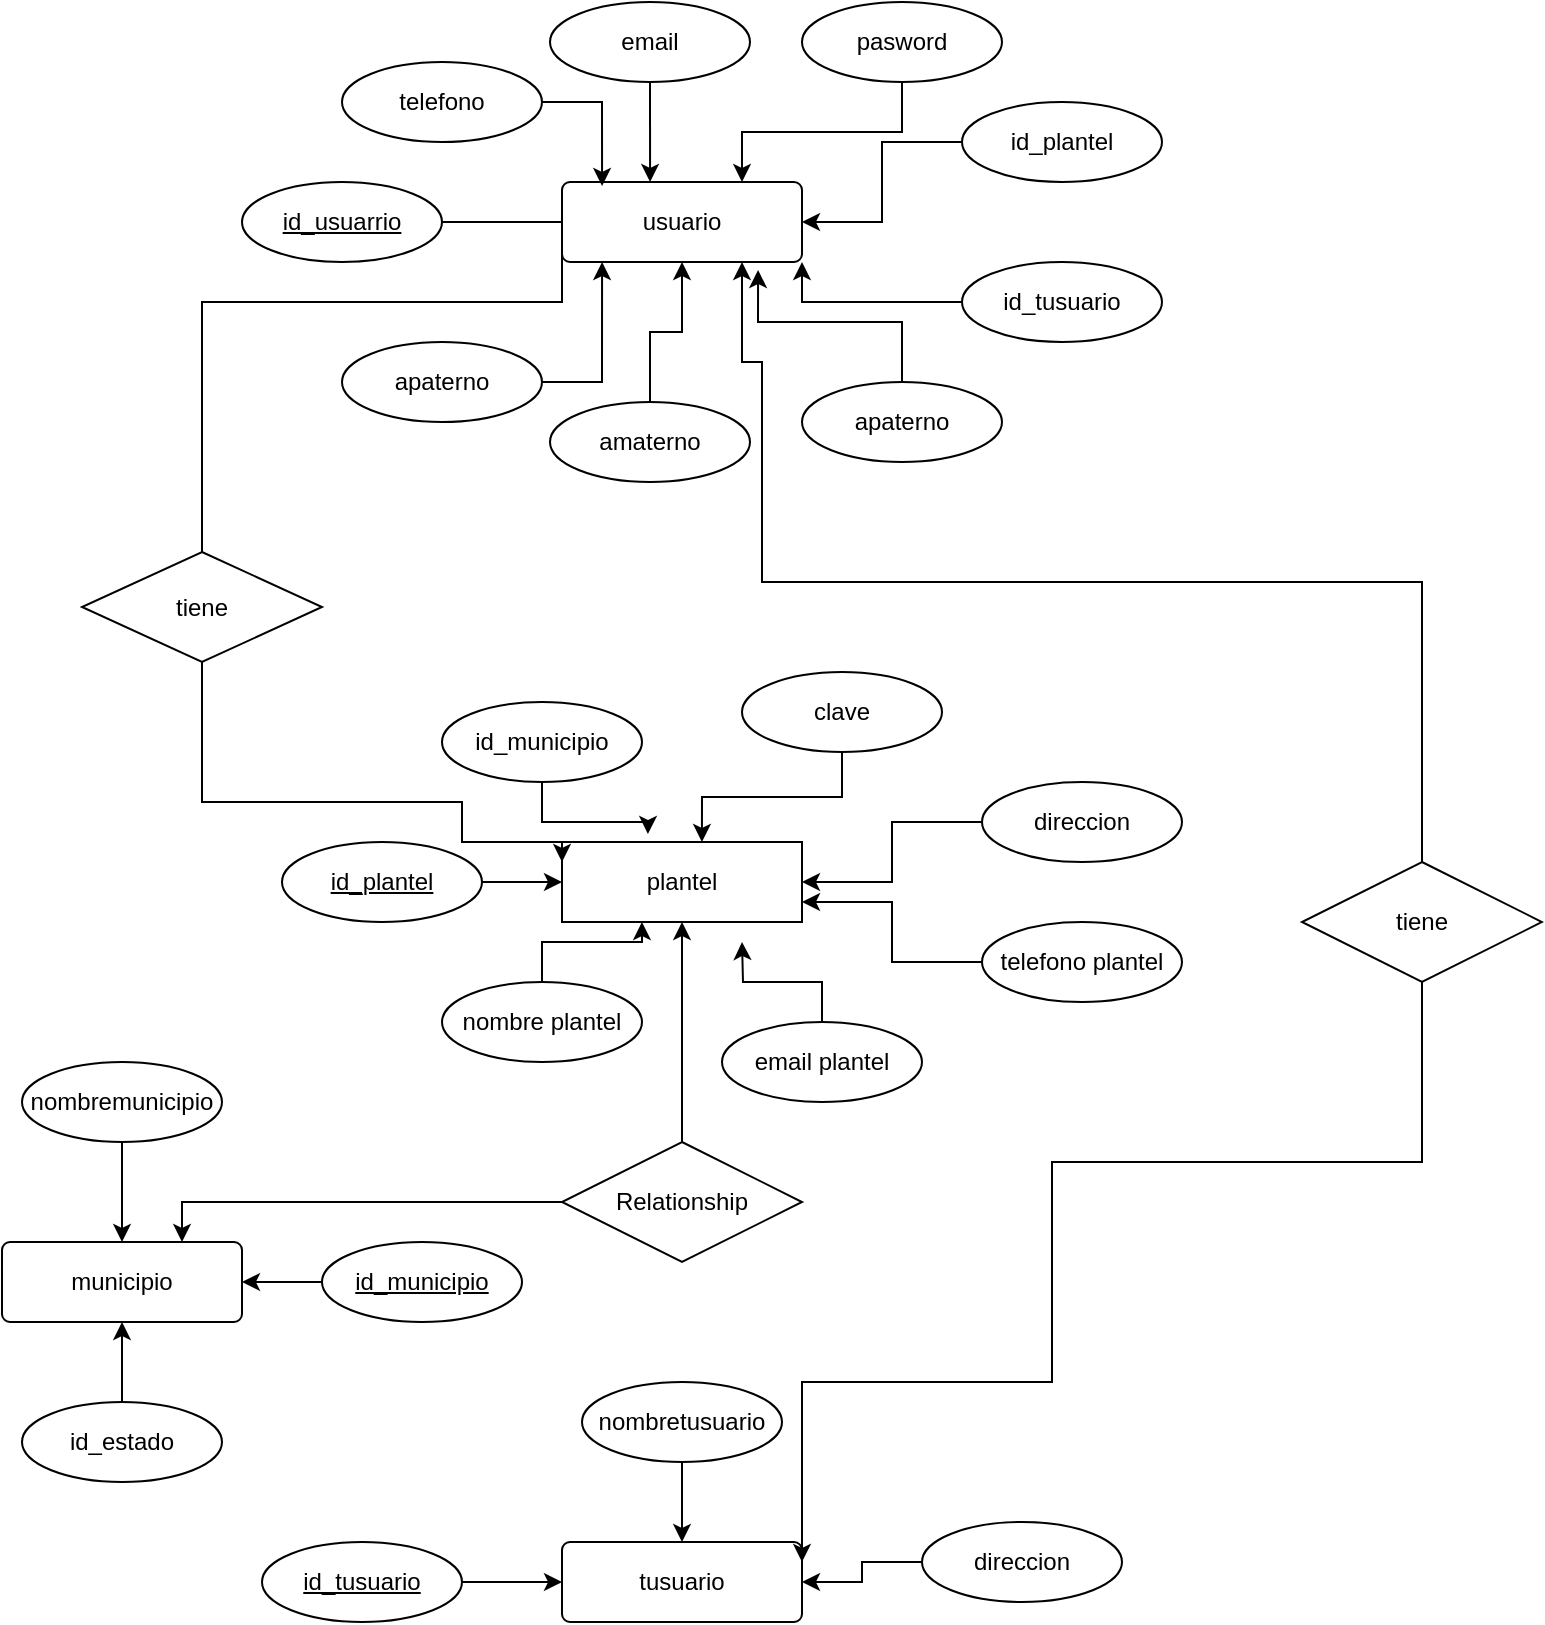 <mxfile version="21.1.1" type="github" pages="2">
  <diagram name="enntidad relacion" id="T_VVyUdc56Ve-9aa7WN1">
    <mxGraphModel dx="1134" dy="1057" grid="1" gridSize="10" guides="1" tooltips="1" connect="1" arrows="1" fold="1" page="1" pageScale="1" pageWidth="413" pageHeight="583" math="0" shadow="0">
      <root>
        <mxCell id="0" />
        <mxCell id="1" parent="0" />
        <mxCell id="WN1AvgcFRPcrMHn4_S1V-1" value="usuario" style="rounded=1;arcSize=10;whiteSpace=wrap;html=1;align=center;" parent="1" vertex="1">
          <mxGeometry x="320" y="320" width="120" height="40" as="geometry" />
        </mxCell>
        <mxCell id="WN1AvgcFRPcrMHn4_S1V-3" value="id_usuarrio" style="ellipse;whiteSpace=wrap;html=1;align=center;fontStyle=4;" parent="1" vertex="1">
          <mxGeometry x="160" y="320" width="100" height="40" as="geometry" />
        </mxCell>
        <mxCell id="WN1AvgcFRPcrMHn4_S1V-15" style="edgeStyle=orthogonalEdgeStyle;rounded=0;orthogonalLoop=1;jettySize=auto;html=1;entryX=0.167;entryY=0.05;entryDx=0;entryDy=0;entryPerimeter=0;" parent="1" source="WN1AvgcFRPcrMHn4_S1V-4" target="WN1AvgcFRPcrMHn4_S1V-1" edge="1">
          <mxGeometry relative="1" as="geometry" />
        </mxCell>
        <mxCell id="WN1AvgcFRPcrMHn4_S1V-4" value="telefono" style="ellipse;whiteSpace=wrap;html=1;align=center;" parent="1" vertex="1">
          <mxGeometry x="210" y="260" width="100" height="40" as="geometry" />
        </mxCell>
        <mxCell id="WN1AvgcFRPcrMHn4_S1V-16" style="edgeStyle=orthogonalEdgeStyle;rounded=0;orthogonalLoop=1;jettySize=auto;html=1;entryX=0.367;entryY=0;entryDx=0;entryDy=0;entryPerimeter=0;" parent="1" source="WN1AvgcFRPcrMHn4_S1V-5" target="WN1AvgcFRPcrMHn4_S1V-1" edge="1">
          <mxGeometry relative="1" as="geometry" />
        </mxCell>
        <mxCell id="WN1AvgcFRPcrMHn4_S1V-5" value="email" style="ellipse;whiteSpace=wrap;html=1;align=center;" parent="1" vertex="1">
          <mxGeometry x="314" y="230" width="100" height="40" as="geometry" />
        </mxCell>
        <mxCell id="WN1AvgcFRPcrMHn4_S1V-17" style="edgeStyle=orthogonalEdgeStyle;rounded=0;orthogonalLoop=1;jettySize=auto;html=1;entryX=0.75;entryY=0;entryDx=0;entryDy=0;" parent="1" source="WN1AvgcFRPcrMHn4_S1V-6" target="WN1AvgcFRPcrMHn4_S1V-1" edge="1">
          <mxGeometry relative="1" as="geometry" />
        </mxCell>
        <mxCell id="WN1AvgcFRPcrMHn4_S1V-6" value="pasword" style="ellipse;whiteSpace=wrap;html=1;align=center;" parent="1" vertex="1">
          <mxGeometry x="440" y="230" width="100" height="40" as="geometry" />
        </mxCell>
        <mxCell id="WN1AvgcFRPcrMHn4_S1V-18" style="edgeStyle=orthogonalEdgeStyle;rounded=0;orthogonalLoop=1;jettySize=auto;html=1;entryX=1;entryY=0.5;entryDx=0;entryDy=0;" parent="1" source="WN1AvgcFRPcrMHn4_S1V-7" target="WN1AvgcFRPcrMHn4_S1V-1" edge="1">
          <mxGeometry relative="1" as="geometry" />
        </mxCell>
        <mxCell id="WN1AvgcFRPcrMHn4_S1V-7" value="id_plantel" style="ellipse;whiteSpace=wrap;html=1;align=center;" parent="1" vertex="1">
          <mxGeometry x="520" y="280" width="100" height="40" as="geometry" />
        </mxCell>
        <mxCell id="WN1AvgcFRPcrMHn4_S1V-19" style="edgeStyle=orthogonalEdgeStyle;rounded=0;orthogonalLoop=1;jettySize=auto;html=1;entryX=1;entryY=1;entryDx=0;entryDy=0;" parent="1" source="WN1AvgcFRPcrMHn4_S1V-8" target="WN1AvgcFRPcrMHn4_S1V-1" edge="1">
          <mxGeometry relative="1" as="geometry" />
        </mxCell>
        <mxCell id="WN1AvgcFRPcrMHn4_S1V-8" value="id_tusuario" style="ellipse;whiteSpace=wrap;html=1;align=center;" parent="1" vertex="1">
          <mxGeometry x="520" y="360" width="100" height="40" as="geometry" />
        </mxCell>
        <mxCell id="WN1AvgcFRPcrMHn4_S1V-20" style="edgeStyle=orthogonalEdgeStyle;rounded=0;orthogonalLoop=1;jettySize=auto;html=1;entryX=0.817;entryY=1.1;entryDx=0;entryDy=0;entryPerimeter=0;" parent="1" source="WN1AvgcFRPcrMHn4_S1V-9" target="WN1AvgcFRPcrMHn4_S1V-1" edge="1">
          <mxGeometry relative="1" as="geometry" />
        </mxCell>
        <mxCell id="WN1AvgcFRPcrMHn4_S1V-9" value="apaterno" style="ellipse;whiteSpace=wrap;html=1;align=center;" parent="1" vertex="1">
          <mxGeometry x="440" y="420" width="100" height="40" as="geometry" />
        </mxCell>
        <mxCell id="WN1AvgcFRPcrMHn4_S1V-22" style="edgeStyle=orthogonalEdgeStyle;rounded=0;orthogonalLoop=1;jettySize=auto;html=1;entryX=0.167;entryY=1;entryDx=0;entryDy=0;entryPerimeter=0;" parent="1" source="WN1AvgcFRPcrMHn4_S1V-10" target="WN1AvgcFRPcrMHn4_S1V-1" edge="1">
          <mxGeometry relative="1" as="geometry" />
        </mxCell>
        <mxCell id="WN1AvgcFRPcrMHn4_S1V-10" value="apaterno" style="ellipse;whiteSpace=wrap;html=1;align=center;" parent="1" vertex="1">
          <mxGeometry x="210" y="400" width="100" height="40" as="geometry" />
        </mxCell>
        <mxCell id="WN1AvgcFRPcrMHn4_S1V-21" style="edgeStyle=orthogonalEdgeStyle;rounded=0;orthogonalLoop=1;jettySize=auto;html=1;" parent="1" source="WN1AvgcFRPcrMHn4_S1V-11" target="WN1AvgcFRPcrMHn4_S1V-1" edge="1">
          <mxGeometry relative="1" as="geometry" />
        </mxCell>
        <mxCell id="WN1AvgcFRPcrMHn4_S1V-11" value="amaterno" style="ellipse;whiteSpace=wrap;html=1;align=center;" parent="1" vertex="1">
          <mxGeometry x="314" y="430" width="100" height="40" as="geometry" />
        </mxCell>
        <mxCell id="WN1AvgcFRPcrMHn4_S1V-12" value="" style="line;strokeWidth=1;rotatable=0;dashed=0;labelPosition=right;align=left;verticalAlign=middle;spacingTop=0;spacingLeft=6;points=[];portConstraint=eastwest;" parent="1" vertex="1">
          <mxGeometry x="260" y="335" width="60" height="10" as="geometry" />
        </mxCell>
        <mxCell id="WN1AvgcFRPcrMHn4_S1V-23" value="plantel" style="whiteSpace=wrap;html=1;align=center;" parent="1" vertex="1">
          <mxGeometry x="320" y="650" width="120" height="40" as="geometry" />
        </mxCell>
        <mxCell id="WN1AvgcFRPcrMHn4_S1V-37" style="edgeStyle=orthogonalEdgeStyle;rounded=0;orthogonalLoop=1;jettySize=auto;html=1;" parent="1" source="WN1AvgcFRPcrMHn4_S1V-24" target="WN1AvgcFRPcrMHn4_S1V-23" edge="1">
          <mxGeometry relative="1" as="geometry" />
        </mxCell>
        <mxCell id="WN1AvgcFRPcrMHn4_S1V-24" value="id_plantel" style="ellipse;whiteSpace=wrap;html=1;align=center;fontStyle=4;" parent="1" vertex="1">
          <mxGeometry x="180" y="650" width="100" height="40" as="geometry" />
        </mxCell>
        <mxCell id="WN1AvgcFRPcrMHn4_S1V-31" style="edgeStyle=orthogonalEdgeStyle;rounded=0;orthogonalLoop=1;jettySize=auto;html=1;entryX=0.358;entryY=-0.1;entryDx=0;entryDy=0;entryPerimeter=0;" parent="1" source="WN1AvgcFRPcrMHn4_S1V-25" target="WN1AvgcFRPcrMHn4_S1V-23" edge="1">
          <mxGeometry relative="1" as="geometry" />
        </mxCell>
        <mxCell id="WN1AvgcFRPcrMHn4_S1V-25" value="id_municipio" style="ellipse;whiteSpace=wrap;html=1;align=center;" parent="1" vertex="1">
          <mxGeometry x="260" y="580" width="100" height="40" as="geometry" />
        </mxCell>
        <mxCell id="WN1AvgcFRPcrMHn4_S1V-32" style="edgeStyle=orthogonalEdgeStyle;rounded=0;orthogonalLoop=1;jettySize=auto;html=1;entryX=0.583;entryY=0;entryDx=0;entryDy=0;entryPerimeter=0;" parent="1" source="WN1AvgcFRPcrMHn4_S1V-26" target="WN1AvgcFRPcrMHn4_S1V-23" edge="1">
          <mxGeometry relative="1" as="geometry" />
        </mxCell>
        <mxCell id="WN1AvgcFRPcrMHn4_S1V-26" value="clave" style="ellipse;whiteSpace=wrap;html=1;align=center;" parent="1" vertex="1">
          <mxGeometry x="410" y="565" width="100" height="40" as="geometry" />
        </mxCell>
        <mxCell id="WN1AvgcFRPcrMHn4_S1V-33" style="edgeStyle=orthogonalEdgeStyle;rounded=0;orthogonalLoop=1;jettySize=auto;html=1;entryX=1;entryY=0.5;entryDx=0;entryDy=0;" parent="1" source="WN1AvgcFRPcrMHn4_S1V-27" target="WN1AvgcFRPcrMHn4_S1V-23" edge="1">
          <mxGeometry relative="1" as="geometry" />
        </mxCell>
        <mxCell id="WN1AvgcFRPcrMHn4_S1V-27" value="direccion" style="ellipse;whiteSpace=wrap;html=1;align=center;" parent="1" vertex="1">
          <mxGeometry x="530" y="620" width="100" height="40" as="geometry" />
        </mxCell>
        <mxCell id="WN1AvgcFRPcrMHn4_S1V-36" style="edgeStyle=orthogonalEdgeStyle;rounded=0;orthogonalLoop=1;jettySize=auto;html=1;entryX=0.333;entryY=1;entryDx=0;entryDy=0;entryPerimeter=0;" parent="1" source="WN1AvgcFRPcrMHn4_S1V-28" target="WN1AvgcFRPcrMHn4_S1V-23" edge="1">
          <mxGeometry relative="1" as="geometry" />
        </mxCell>
        <mxCell id="WN1AvgcFRPcrMHn4_S1V-28" value="nombre plantel" style="ellipse;whiteSpace=wrap;html=1;align=center;" parent="1" vertex="1">
          <mxGeometry x="260" y="720" width="100" height="40" as="geometry" />
        </mxCell>
        <mxCell id="WN1AvgcFRPcrMHn4_S1V-35" style="edgeStyle=orthogonalEdgeStyle;rounded=0;orthogonalLoop=1;jettySize=auto;html=1;" parent="1" source="WN1AvgcFRPcrMHn4_S1V-29" edge="1">
          <mxGeometry relative="1" as="geometry">
            <mxPoint x="410" y="700" as="targetPoint" />
          </mxGeometry>
        </mxCell>
        <mxCell id="WN1AvgcFRPcrMHn4_S1V-29" value="email plantel" style="ellipse;whiteSpace=wrap;html=1;align=center;" parent="1" vertex="1">
          <mxGeometry x="400" y="740" width="100" height="40" as="geometry" />
        </mxCell>
        <mxCell id="WN1AvgcFRPcrMHn4_S1V-34" style="edgeStyle=orthogonalEdgeStyle;rounded=0;orthogonalLoop=1;jettySize=auto;html=1;entryX=1;entryY=0.75;entryDx=0;entryDy=0;" parent="1" source="WN1AvgcFRPcrMHn4_S1V-30" target="WN1AvgcFRPcrMHn4_S1V-23" edge="1">
          <mxGeometry relative="1" as="geometry" />
        </mxCell>
        <mxCell id="WN1AvgcFRPcrMHn4_S1V-30" value="telefono plantel" style="ellipse;whiteSpace=wrap;html=1;align=center;" parent="1" vertex="1">
          <mxGeometry x="530" y="690" width="100" height="40" as="geometry" />
        </mxCell>
        <mxCell id="WN1AvgcFRPcrMHn4_S1V-39" style="edgeStyle=orthogonalEdgeStyle;rounded=0;orthogonalLoop=1;jettySize=auto;html=1;entryX=0;entryY=0.75;entryDx=0;entryDy=0;endArrow=none;endFill=0;" parent="1" source="WN1AvgcFRPcrMHn4_S1V-38" target="WN1AvgcFRPcrMHn4_S1V-1" edge="1">
          <mxGeometry relative="1" as="geometry">
            <Array as="points">
              <mxPoint x="140" y="380" />
              <mxPoint x="320" y="380" />
            </Array>
          </mxGeometry>
        </mxCell>
        <mxCell id="WN1AvgcFRPcrMHn4_S1V-40" style="edgeStyle=orthogonalEdgeStyle;rounded=0;orthogonalLoop=1;jettySize=auto;html=1;entryX=0;entryY=0.25;entryDx=0;entryDy=0;" parent="1" source="WN1AvgcFRPcrMHn4_S1V-38" target="WN1AvgcFRPcrMHn4_S1V-23" edge="1">
          <mxGeometry relative="1" as="geometry">
            <Array as="points">
              <mxPoint x="140" y="630" />
              <mxPoint x="270" y="630" />
              <mxPoint x="270" y="650" />
              <mxPoint x="320" y="650" />
            </Array>
          </mxGeometry>
        </mxCell>
        <mxCell id="WN1AvgcFRPcrMHn4_S1V-38" value="tiene" style="shape=rhombus;perimeter=rhombusPerimeter;whiteSpace=wrap;html=1;align=center;" parent="1" vertex="1">
          <mxGeometry x="80" y="505" width="120" height="55" as="geometry" />
        </mxCell>
        <mxCell id="WN1AvgcFRPcrMHn4_S1V-41" value="tusuario" style="rounded=1;arcSize=10;whiteSpace=wrap;html=1;align=center;" parent="1" vertex="1">
          <mxGeometry x="320" y="1000" width="120" height="40" as="geometry" />
        </mxCell>
        <mxCell id="WN1AvgcFRPcrMHn4_S1V-47" style="edgeStyle=orthogonalEdgeStyle;rounded=0;orthogonalLoop=1;jettySize=auto;html=1;entryX=0;entryY=0.5;entryDx=0;entryDy=0;" parent="1" source="WN1AvgcFRPcrMHn4_S1V-42" target="WN1AvgcFRPcrMHn4_S1V-41" edge="1">
          <mxGeometry relative="1" as="geometry" />
        </mxCell>
        <mxCell id="WN1AvgcFRPcrMHn4_S1V-42" value="id_tusuario" style="ellipse;whiteSpace=wrap;html=1;align=center;fontStyle=4;" parent="1" vertex="1">
          <mxGeometry x="170" y="1000" width="100" height="40" as="geometry" />
        </mxCell>
        <mxCell id="WN1AvgcFRPcrMHn4_S1V-45" style="edgeStyle=orthogonalEdgeStyle;rounded=0;orthogonalLoop=1;jettySize=auto;html=1;" parent="1" source="WN1AvgcFRPcrMHn4_S1V-43" target="WN1AvgcFRPcrMHn4_S1V-41" edge="1">
          <mxGeometry relative="1" as="geometry" />
        </mxCell>
        <mxCell id="WN1AvgcFRPcrMHn4_S1V-43" value="nombretusuario" style="ellipse;whiteSpace=wrap;html=1;align=center;" parent="1" vertex="1">
          <mxGeometry x="330" y="920" width="100" height="40" as="geometry" />
        </mxCell>
        <mxCell id="WN1AvgcFRPcrMHn4_S1V-46" style="edgeStyle=orthogonalEdgeStyle;rounded=0;orthogonalLoop=1;jettySize=auto;html=1;" parent="1" source="WN1AvgcFRPcrMHn4_S1V-44" target="WN1AvgcFRPcrMHn4_S1V-41" edge="1">
          <mxGeometry relative="1" as="geometry" />
        </mxCell>
        <mxCell id="WN1AvgcFRPcrMHn4_S1V-44" value="direccion" style="ellipse;whiteSpace=wrap;html=1;align=center;" parent="1" vertex="1">
          <mxGeometry x="500" y="990" width="100" height="40" as="geometry" />
        </mxCell>
        <mxCell id="WN1AvgcFRPcrMHn4_S1V-49" style="edgeStyle=orthogonalEdgeStyle;rounded=0;orthogonalLoop=1;jettySize=auto;html=1;entryX=1;entryY=0.25;entryDx=0;entryDy=0;" parent="1" source="WN1AvgcFRPcrMHn4_S1V-48" target="WN1AvgcFRPcrMHn4_S1V-41" edge="1">
          <mxGeometry relative="1" as="geometry">
            <Array as="points">
              <mxPoint x="750" y="810" />
              <mxPoint x="565" y="810" />
              <mxPoint x="565" y="920" />
              <mxPoint x="440" y="920" />
            </Array>
          </mxGeometry>
        </mxCell>
        <mxCell id="WN1AvgcFRPcrMHn4_S1V-50" style="edgeStyle=orthogonalEdgeStyle;rounded=0;orthogonalLoop=1;jettySize=auto;html=1;entryX=0.75;entryY=1;entryDx=0;entryDy=0;" parent="1" source="WN1AvgcFRPcrMHn4_S1V-48" target="WN1AvgcFRPcrMHn4_S1V-1" edge="1">
          <mxGeometry relative="1" as="geometry">
            <Array as="points">
              <mxPoint x="750" y="520" />
              <mxPoint x="420" y="520" />
              <mxPoint x="420" y="410" />
              <mxPoint x="410" y="410" />
            </Array>
          </mxGeometry>
        </mxCell>
        <mxCell id="WN1AvgcFRPcrMHn4_S1V-48" value="tiene" style="shape=rhombus;perimeter=rhombusPerimeter;whiteSpace=wrap;html=1;align=center;" parent="1" vertex="1">
          <mxGeometry x="690" y="660" width="120" height="60" as="geometry" />
        </mxCell>
        <mxCell id="MaW07bGV8raZYWHZyJDO-1" value="municipio" style="rounded=1;arcSize=10;whiteSpace=wrap;html=1;align=center;" vertex="1" parent="1">
          <mxGeometry x="40" y="850" width="120" height="40" as="geometry" />
        </mxCell>
        <mxCell id="MaW07bGV8raZYWHZyJDO-5" style="edgeStyle=orthogonalEdgeStyle;rounded=0;orthogonalLoop=1;jettySize=auto;html=1;exitX=0;exitY=0.5;exitDx=0;exitDy=0;" edge="1" parent="1" source="MaW07bGV8raZYWHZyJDO-2" target="MaW07bGV8raZYWHZyJDO-1">
          <mxGeometry relative="1" as="geometry" />
        </mxCell>
        <mxCell id="MaW07bGV8raZYWHZyJDO-2" value="id_municipio" style="ellipse;whiteSpace=wrap;html=1;align=center;fontStyle=4;" vertex="1" parent="1">
          <mxGeometry x="200" y="850" width="100" height="40" as="geometry" />
        </mxCell>
        <mxCell id="MaW07bGV8raZYWHZyJDO-4" style="edgeStyle=orthogonalEdgeStyle;rounded=0;orthogonalLoop=1;jettySize=auto;html=1;exitX=0.5;exitY=1;exitDx=0;exitDy=0;entryX=0.5;entryY=0;entryDx=0;entryDy=0;" edge="1" parent="1" source="MaW07bGV8raZYWHZyJDO-3" target="MaW07bGV8raZYWHZyJDO-1">
          <mxGeometry relative="1" as="geometry" />
        </mxCell>
        <mxCell id="MaW07bGV8raZYWHZyJDO-3" value="nombremunicipio" style="ellipse;whiteSpace=wrap;html=1;align=center;" vertex="1" parent="1">
          <mxGeometry x="50" y="760" width="100" height="40" as="geometry" />
        </mxCell>
        <mxCell id="MaW07bGV8raZYWHZyJDO-7" style="edgeStyle=orthogonalEdgeStyle;rounded=0;orthogonalLoop=1;jettySize=auto;html=1;entryX=0.5;entryY=1;entryDx=0;entryDy=0;" edge="1" parent="1" source="MaW07bGV8raZYWHZyJDO-6" target="MaW07bGV8raZYWHZyJDO-1">
          <mxGeometry relative="1" as="geometry" />
        </mxCell>
        <mxCell id="MaW07bGV8raZYWHZyJDO-6" value="id_estado" style="ellipse;whiteSpace=wrap;html=1;align=center;" vertex="1" parent="1">
          <mxGeometry x="50" y="930" width="100" height="40" as="geometry" />
        </mxCell>
        <mxCell id="MaW07bGV8raZYWHZyJDO-9" style="edgeStyle=orthogonalEdgeStyle;rounded=0;orthogonalLoop=1;jettySize=auto;html=1;entryX=0.5;entryY=1;entryDx=0;entryDy=0;" edge="1" parent="1" source="MaW07bGV8raZYWHZyJDO-8" target="WN1AvgcFRPcrMHn4_S1V-23">
          <mxGeometry relative="1" as="geometry" />
        </mxCell>
        <mxCell id="MaW07bGV8raZYWHZyJDO-10" style="edgeStyle=orthogonalEdgeStyle;rounded=0;orthogonalLoop=1;jettySize=auto;html=1;entryX=0.75;entryY=0;entryDx=0;entryDy=0;" edge="1" parent="1" source="MaW07bGV8raZYWHZyJDO-8" target="MaW07bGV8raZYWHZyJDO-1">
          <mxGeometry relative="1" as="geometry" />
        </mxCell>
        <mxCell id="MaW07bGV8raZYWHZyJDO-8" value="Relationship" style="shape=rhombus;perimeter=rhombusPerimeter;whiteSpace=wrap;html=1;align=center;" vertex="1" parent="1">
          <mxGeometry x="320" y="800" width="120" height="60" as="geometry" />
        </mxCell>
      </root>
    </mxGraphModel>
  </diagram>
  <diagram id="jh0eW-dTovCyy2cVe1m8" name="relacional">
    <mxGraphModel dx="794" dy="740" grid="1" gridSize="10" guides="1" tooltips="1" connect="1" arrows="1" fold="1" page="1" pageScale="1" pageWidth="827" pageHeight="1169" math="0" shadow="0">
      <root>
        <mxCell id="0" />
        <mxCell id="1" parent="0" />
      </root>
    </mxGraphModel>
  </diagram>
</mxfile>
